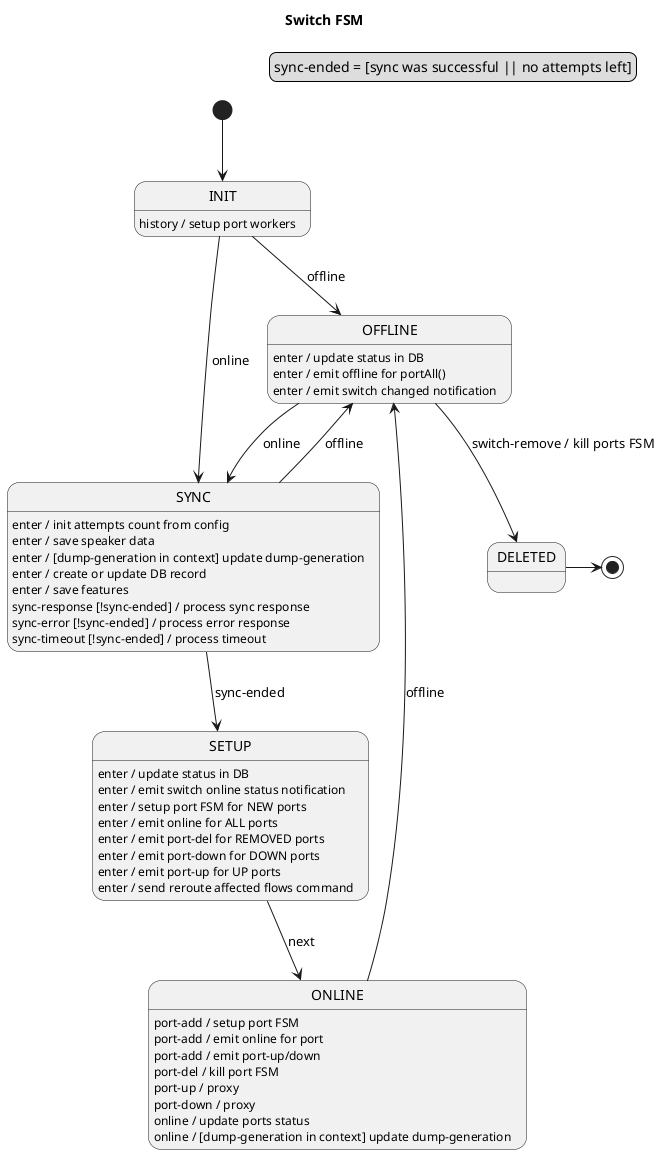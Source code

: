 Internal data:
* switchId
* list of portNumber+upState

Input signals:
* history
* online
* offline
* port-add
* port-del
* port-up
* port-down

Output signals:
* online
* offline
* setup-port
* remove-port
* port-up
* port-down

@startuml
title Switch FSM

legend top right
    sync-ended = [sync was successful || no attempts left]
endlegend

[*] --> INIT

INIT : history / setup port workers
INIT --> OFFLINE : offline
INIT --> SYNC : online

SYNC : enter / init attempts count from config
SYNC : enter / save speaker data
SYNC : enter / [dump-generation in context] update dump-generation
SYNC : enter / create or update DB record
SYNC : enter / save features
SYNC : sync-response [!sync-ended] / process sync response
SYNC : sync-error [!sync-ended] / process error response
SYNC : sync-timeout [!sync-ended] / process timeout
SYNC --> SETUP : sync-ended
SYNC --> OFFLINE : offline

SETUP : enter / update status in DB
SETUP : enter / emit switch online status notification
SETUP : enter / setup port FSM for NEW ports
SETUP : enter / emit online for ALL ports
SETUP : enter / emit port-del for REMOVED ports
SETUP : enter / emit port-down for DOWN ports
SETUP : enter / emit port-up for UP ports
SETUP : enter / send reroute affected flows command
SETUP --> ONLINE : next

ONLINE : port-add / setup port FSM
ONLINE : port-add / emit online for port
ONLINE : port-add / emit port-up/down
ONLINE : port-del / kill port FSM
ONLINE : port-up / proxy
ONLINE : port-down / proxy
ONLINE : online / update ports status
ONLINE : online / [dump-generation in context] update dump-generation
ONLINE --> OFFLINE : offline

OFFLINE : enter / update status in DB
OFFLINE : enter / emit offline for portAll()
OFFLINE : enter / emit switch changed notification
OFFLINE --> SYNC : online
OFFLINE --> DELETED: switch-remove / kill ports FSM
DELETED -> [*]

@enduml
